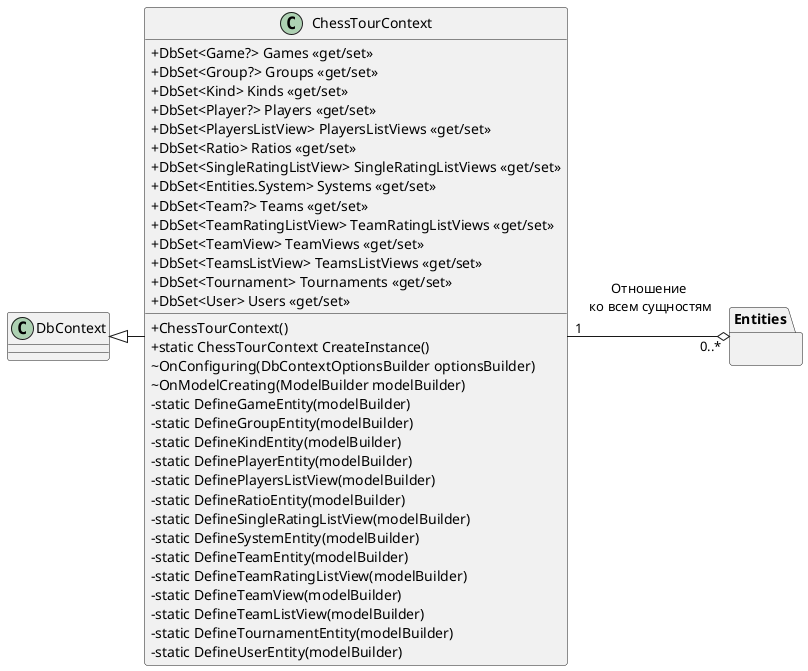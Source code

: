 ﻿@startuml ClassDiagram DataAccess


skinparam classAttributeIconSize 0

' Upscale fonts

skinparam classFontSize 14

package "DataAccess" {

    folder Entities #DDDDDD {

    Class User <<Entity>> {
        + UserId <<get/set>>
        + string UserLastname <<get/set>>
        + string UserFirstname <<get/set>>
        + string UserPatronymic <<get/set>>
        + string Email <<get/set>>
        + string PassHash <<get/set>>
        + int TournamentsLim <<get/set>>
        + DateOnly RegisterDate <<get/set>>
        + TimeOnly RegisterTime <<get/set>>
        + ICollection<Tournament> Tournaments <<get>>
    }

    class Tournament <<Entity>> {
        + int TournamentId <<get/set>>
        + int OrganizerId <<get/set>>
        + string TournamentName <<get/set>>
        + int ToursCount <<get/set>>
        + string Place <<get/set>>
        + DateOnly DateStart <<get/set>>
        + TimeOnly TimeStart <<get/set>>
        + int Duration <<get/set>>
        + int MaxTeamPlayers <<get/set>>
        + string OrganizationName <<get/set>>
        + bool? IsMixedGroups <<get/set>>
        + DateOnly DateCreate <<get/set>>
        + TimeOnly TimeCreate <<get/set>>
        + DateOnly DateLastChange <<get/set>>
        + TimeOnly TimeLastChange <<get/set>>
        + int SystemId <<get/set>>
        + int KindId <<get/set>>
        + ICollection<Group> Groups <<get>>
        + Kind Kind <<get/set>>
        + User Organizer <<get/set>>
        + ICollection<Player> Players <<get>>
        + System System <<get/set>>
        + ICollection<Team> Teams <<get>>
        + ICollection<Ratio> Ratios <<get>>
        }

    class Group <<Entity>> {
        + int GroupId <<get/set>>
        + int TournamentId <<get/set>>
        + int OrganizerId <<get/set>>
        + string Identity <<get/set>>
        + string GroupName <<get/set>>
        + ICollection<Player> Players <<get>>
        + Tournament Tournament <<get/set>>
        }

    class Kind <<Entity>> {
        + int KindId <<get/set>>
        + string KindName <<get/set>>
        + ICollection<Tournament> Tournaments <<get>>
        }

    class Player <<Entity>> {
        + int PlayerId <<get/set>>
        + int TournamentId <<get/set>>
        + int OrganizerId <<get/set>>
        + string PlayerLastName <<get/set>>
        + string PlayerFirstName <<get/set>>
        + char Gender <<get/set>>
        + string PlayerAttribute <<get/set>>
        + int PlayerBirthYear <<get/set>>
        + bool? IsActive <<get/set>>
        + double PointsCount <<get/set>>
        + int WinsCount <<get/set>>
        + int LossesCount <<get/set>>
        + int DrawsCount <<get/set>>
        + decimal RatioSum1 <<get/set>>
        + decimal RatioSum2 <<get/set>>
        + int BoardNumber <<get/set>>
        + int? TeamId <<get/set>>
        + int? GroupId <<get/set>>
        + ICollection<Game> BlackGamePlayers <<get>>
        + ICollection<Game> WhiteGamePlayers <<get>>
        + Group? Group <<get/set>>
        + Team? Team <<get/set>>
        + Tournament Tournament <<get/set>>
        + string PlayerFullName <<get>>
        }

        class Ratio <<Entity>> {
        + int RatioId <<get/set>>
        + string RatioName <<get/set>>
        + ICollection<Tournament> Tournaments <<get>>
        }

        class Team <<Entity>> {
        + int TeamId <<get/set>>
        + int OrganizerId <<get/set>>
        + int TournamentId <<get/set>>
        + string TeamName <<get/set>>
        + string TeamAttribute <<get/set>>
        + bool? IsActive <<get/set>>
        + ICollection<Player> Players <<get>>
        + Tournament Tournament <<get/set>>
        }

        class System <<Entity>> {
        + int SystemId <<get/set>>
        + string SystemName <<get/set>>
        + ICollection<Tournament> Tournaments <<get>>
        }

        class Game <<Entity>> {
        + int WhiteId <<get/set>>
        + int BlackId <<get/set>>
        + int TournamentId <<get/set>>
        + int OrganizerId <<get/set>>
        + int TourNumber <<get/set>>
        + double WhitePoints <<get/set>>
        + double BlackPoints <<get/set>>
        + bool IsPlayed <<get/set>>
        + Player PlayerWhite <<get/set>>
        + Player PlayerBlack <<get/set>>
        + string Result <<get/set>>
        - decimal RatioSum1, decimal RatioSum2 _prevBlackRatios
        - int WinsCount, int DrawsCount, int LossesCount _prevBlackStats
        - double, double _prevPointsSum
        - double, double _prevResult
        - decimal RatioSum1, decimal RatioSum2 _prevWhiteRatios
        - int WinsCount, int DrawsCount, int LossesCount _prevWhiteStats
        - string? _result
        + Game()
        - void UpdatePreviousValues()
        - void RestoreOldValues()
        }
    }

'    Class ChessTourContext {
'        + DbSet<Game?> Games <<get/set>>
'        + DbSet<Group?> Groups <<get/set>>
'        + DbSet<Kind> Kinds <<get/set>>
'        + DbSet<Player?> Players <<get/set>>
'        + DbSet<PlayersListView> PlayersListViews <<get/set>>
'        + DbSet<Ratio> Ratios <<get/set>>
'        + DbSet<SingleRatingListView> SingleRatingListViews <<get/set>>
'        + DbSet<Entities.System> Systems <<get/set>>
'        + DbSet<Team?> Teams <<get/set>>
'        + DbSet<TeamRatingListView> TeamRatingListViews <<get/set>>
'        + DbSet<TeamView> TeamViews <<get/set>>
'        + DbSet<TeamsListView> TeamsListViews <<get/set>>
'        + DbSet<Tournament> Tournaments <<get/set>>
'        + DbSet<User> Users <<get/set>>
'        + ChessTourContext()
'        + static ChessTourContext CreateInstance()
'        ~ OnConfiguring(DbContextOptionsBuilder optionsBuilder)
'        ~ OnModelCreating(ModelBuilder modelBuilder)
'        - static DefineGameEntity(modelBuilder)
'        - static DefineGroupEntity(modelBuilder)
'        - static DefineKindEntity(modelBuilder)
'        - static DefinePlayerEntity(modelBuilder)
'        - static DefinePlayersListView(modelBuilder)
'        - static DefineRatioEntity(modelBuilder)
'        - static DefineSingleRatingListView(modelBuilder)
'        - static DefineSystemEntity(modelBuilder)
'        - static DefineTeamEntity(modelBuilder)
'        - static DefineTeamRatingListView(modelBuilder)
'        - static DefineTeamView(modelBuilder)
'        - static DefineTeamListView(modelBuilder)
'        - static DefineTournamentEntity(modelBuilder)
'        - static DefineUserEntity(modelBuilder)
'        }
    }

'    ChessTourContext <|-- DbContext

    User "1" *-- "0..*" Tournament
    Tournament "1" *-- "0..*" Ratio
    Tournament "1" *-- "0..*" System
    Tournament "0..*" o- "1" Kind
    Tournament "1" *-l- "1..*" Group
    Tournament "1" *-d- "0..*" Team
    Tournament "1" *-- "0..*" Player

    Team "1" o-- "0..*" Player
    Player "1" o-- "0..*" Game
    Group "1" o-- "0..*" Player

    Game "1" o-- "1" Player : White
    Game "1" o-- "1" Player : Black

'    Entities "0..*" o-- "1" ChessTourContext : Отношение\n ко всем сущностям\n в виде аггрегации 1 к 0..*.
}

@enduml

@startuml ChessTourContext

skinparam classAttributeIconSize 0

Class ChessTourContext {
        + DbSet<Game?> Games <<get/set>>
        + DbSet<Group?> Groups <<get/set>>
        + DbSet<Kind> Kinds <<get/set>>
        + DbSet<Player?> Players <<get/set>>
        + DbSet<PlayersListView> PlayersListViews <<get/set>>
        + DbSet<Ratio> Ratios <<get/set>>
        + DbSet<SingleRatingListView> SingleRatingListViews <<get/set>>
        + DbSet<Entities.System> Systems <<get/set>>
        + DbSet<Team?> Teams <<get/set>>
        + DbSet<TeamRatingListView> TeamRatingListViews <<get/set>>
        + DbSet<TeamView> TeamViews <<get/set>>
        + DbSet<TeamsListView> TeamsListViews <<get/set>>
        + DbSet<Tournament> Tournaments <<get/set>>
        + DbSet<User> Users <<get/set>>
        + ChessTourContext()
        + static ChessTourContext CreateInstance()
        ~ OnConfiguring(DbContextOptionsBuilder optionsBuilder)
        ~ OnModelCreating(ModelBuilder modelBuilder)
        - static DefineGameEntity(modelBuilder)
        - static DefineGroupEntity(modelBuilder)
        - static DefineKindEntity(modelBuilder)
        - static DefinePlayerEntity(modelBuilder)
        - static DefinePlayersListView(modelBuilder)
        - static DefineRatioEntity(modelBuilder)
        - static DefineSingleRatingListView(modelBuilder)
        - static DefineSystemEntity(modelBuilder)
        - static DefineTeamEntity(modelBuilder)
        - static DefineTeamRatingListView(modelBuilder)
        - static DefineTeamView(modelBuilder)
        - static DefineTeamListView(modelBuilder)
        - static DefineTournamentEntity(modelBuilder)
        - static DefineUserEntity(modelBuilder)
        }

        package Entities{
        }

    ChessTourContext -l-|> DbContext

    ChessTourContext "1" -r-o "0..*" Entities : Отношение\n ко всем сущностям\n
    }


@enduml

@startuml data_access_get

skinparam classAttributeIconSize 0

package DataAccess{
package Queries{
package Get {
    interface IGetQueries{
        GetResult TryGetUserById(int id, out User? user)
        GetResult TryGetUserByLoginAndPass(string login, string password, out User? user)
        GetResult TryGetTournaments(int organiserId, out IEnumerable<Tournament>? tournaments)
        GetResult TryGetTournamentsWithTeamsAndPlayers(int organiserId, out IEnumerable<Tournament>? tournaments)
        GetResult TryGetPlayers(int organiserId, int tournamentId, out IEnumerable<Player>? players)
        GetResult TryGetPlayersWithTeamsAndGroups(int organiserId, int tournamentId, out IEnumerable<Player>? players)
        GetResult TryGetTeamsWithPlayers(int organiserId, int tournamentId, out IEnumerable<Team>? teams)
        GetResult TryGetGroups(int organizerId, int tournamentId, out IEnumerable<Group>? groups)
        GetResult TryGetGames(int organiserId, int tournamentId, out IEnumerable<Game>? games)
        GetResult GetKinds(out IEnumerable<Kind>? kinds)
        GetResult GetSystems(out IEnumerable<Entities.System>? systems)
    }

    class GetQueries implements IGetQueries {
        + GetQueries(ChessTourContext context)
        + GetResult TryGetUserById(int id, out User? user)
        + GetResult TryGetUserByLoginAndPass(string login, string password, out User? user)
        + GetResult TryGetTournaments(int organiserId, out IEnumerable<Tournament>? tournaments)
        + GetResult TryGetTournamentsWithTeamsAndPlayers(int organiserId, out IEnumerable<Tournament>? tournaments)
        + GetResult TryGetPlayers(int organiserId, int tournamentId, out IEnumerable<Player>? players)
        + GetResult TryGetPlayersWithTeamsAndGroups(int organiserId, int tournamentId, out IEnumerable<Player>? players)
        + GetResult TryGetTeamsWithPlayers(int organiserId, int tournamentId, out IEnumerable<Team>? teams)
        + GetResult TryGetGroups(int organizerId, int tournamentId, out IEnumerable<Group>? groups)
        + GetResult TryGetGames(int organiserId, int tournamentId, out IEnumerable<Game>? games)
        + GetResult GetKinds(out IEnumerable<Kind>? kinds)
        + GetResult GetSystems(out IEnumerable<Entities.System>? systems)
    }

    GetQueries --o DataAccess.ChessTourContext
}

@enduml

@startuml data_access_insert

skinparam classAttributeIconSize 0

package DataAccess{
package Queries{
package Insert {

  interface IInsertQueries {
     InsertResult TryAddUser(string lastName, string firstName,\n string email, string password, string patronymic = "-", int tournamentsLimit = 50)

     InsertResult TryAddTournament(out Tournament? addedTournament,\n int organiserId, string tournamentName, int systemId, int kindId,\n int toursCount = 7, string place = "-", DateOnly? tournamentDateStart = null,\n TimeOnly? tournamentTimeStart = null, int duration = 0, int maxTeamPlayers = 5,\n string organizationName = "-", bool isMixedGroups = true)

     InsertResult TryAddPlayer(out Player? addedPlayer, int tournamentId,\n int organiserId, string lastName, string firstName, char gender= 'M',\n string attribute  = "-", int  birthYear  = 2000, int  boardNumber = 1,\n int? teamId = null, int? groupId = null, bool isActive  = true)

     InsertResult TryAddTeam(out Team? addedTeam, int organiserId,\n int tournamentId, string name, bool isActive = true, string attribute = "-")

     InsertResult TryAddGroup(out Group? addedTeam, int organiserId,\n int tournamentId, string name = "1", string identity = "1")

     InsertResult TryAddGamePair(out Game? game, int whiteId, int blackId,\n int tournamentId, int organizerId, int tourNumber, int whitePointsResult = 0,\n int blackPointsResult = 0, bool isPlayed = false)
  }

  class InsertQueries implements IInsertQueries {
     +InsertResult TryAddUser(string lastName, string firstName,\n string email, string password, string patronymic = "-", int tournamentsLimit = 50)

     +InsertResult TryAddTournament(out Tournament? addedTournament,\n int organiserId, string tournamentName, int systemId, int kindId,\n int toursCount = 7, string place = "-", DateOnly? tournamentDateStart = null,\n TimeOnly? tournamentTimeStart = null, int duration = 0, int maxTeamPlayers = 5,\n string organizationName = "-", bool isMixedGroups = true)

     +InsertResult TryAddPlayer(out Player? addedPlayer, int tournamentId,\n int organiserId, string lastName, string firstName, char gender= 'M',\n string attribute  = "-", int  birthYear  = 2000, int  boardNumber = 1,\n int? teamId = null, int? groupId = null, bool isActive  = true)

     +InsertResult TryAddTeam(out Team? addedTeam, int organiserId,\n int tournamentId, string name, bool isActive = true, string attribute = "-")

     +InsertResult TryAddGroup(out Group? addedTeam, int organiserId,\n int tournamentId, string name = "1", string identity = "1")

     +InsertResult TryAddGamePair(out Game? game, int whiteId, int blackId,\n int tournamentId, int organizerId, int tourNumber, int whitePointsResult = 0,\n int blackPointsResult = 0, bool isPlayed = false)
  }

  InsertQueries --o DataAccess.ChessTourContext
}

@enduml


@startuml data_access_delete

skinparam classAttributeIconSize 0

package DataAccess{
package Queries{
package Delete {

  interface IDeleteQueries {
        DeleteResult TryDeletePlayer(Player player)
        DeleteResult TryDeleteTournament(Tournament tournament)
  }

    class DeleteQueries implements IDeleteQueries {
            + DeleteResult TryDeletePlayer(Player player)
            + DeleteResult TryDeleteTournament(Tournament tournament)
    }

  DeleteQueries --o DataAccess.ChessTourContext
}

@enduml
